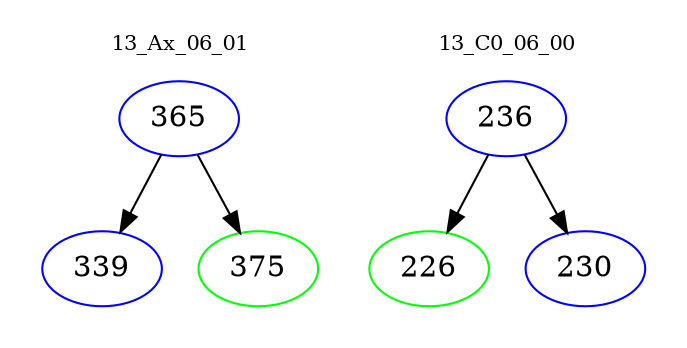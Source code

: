 digraph{
subgraph cluster_0 {
color = white
label = "13_Ax_06_01";
fontsize=10;
T0_365 [label="365", color="blue"]
T0_365 -> T0_339 [color="black"]
T0_339 [label="339", color="blue"]
T0_365 -> T0_375 [color="black"]
T0_375 [label="375", color="green"]
}
subgraph cluster_1 {
color = white
label = "13_C0_06_00";
fontsize=10;
T1_236 [label="236", color="blue"]
T1_236 -> T1_226 [color="black"]
T1_226 [label="226", color="green"]
T1_236 -> T1_230 [color="black"]
T1_230 [label="230", color="blue"]
}
}
